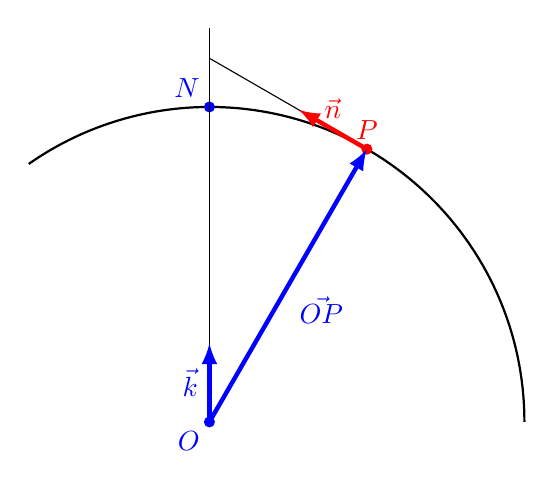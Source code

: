 \begin{tikzpicture}[scale=1]

  \fill[blue] (0,0) circle (2pt) node[below left] {$O$}; 

  \draw[thick] (0:4) arc (0:125:4);
  \fill[red] (60:4) circle (2pt) node[above] {$P$};     
  \fill[blue] (0,4) circle (2pt) node[above left] {$N$}; 

  \draw (0,0)--+(0,5);
  \draw[->,>=latex,ultra thick, blue] (0,0)--+(0,1) node[midway,left] {$\vec{k}$};
  \draw[->,>=latex,ultra thick, blue] (0,0)--+(60:4) node[midway,below right] {$\vec{OP}$};

  \draw (60:4)--+(150:2.3);
  \draw[->,>=latex,ultra thick, red] (60:4)--+(150:1) node[midway,above] {$\vec{n}$};

\end{tikzpicture}

